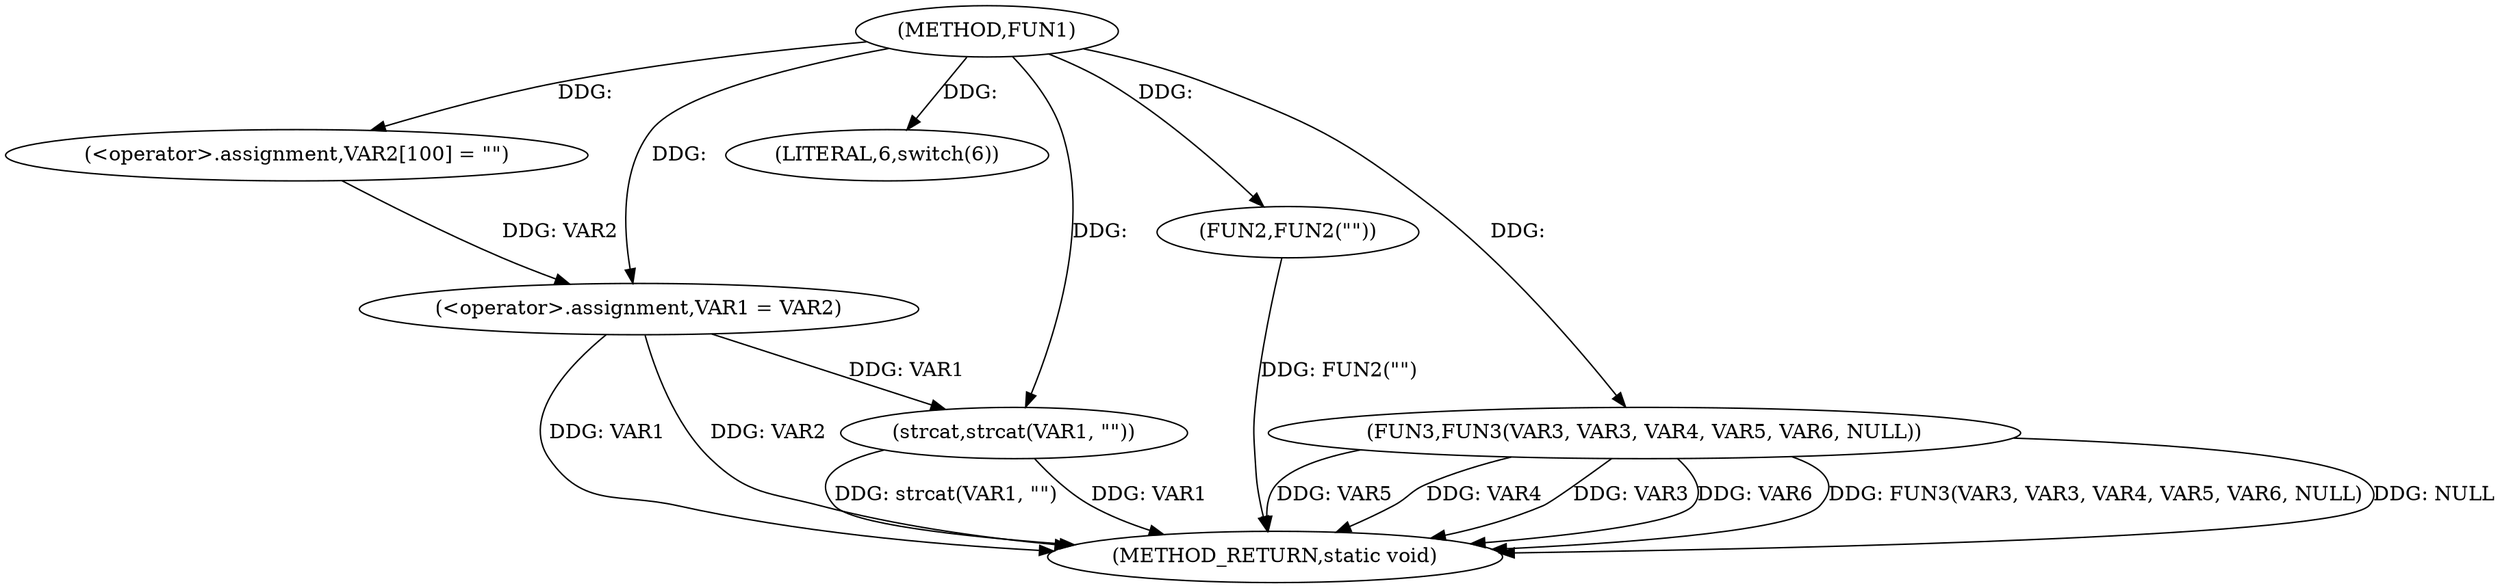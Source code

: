digraph FUN1 {  
"1000100" [label = "(METHOD,FUN1)" ]
"1000129" [label = "(METHOD_RETURN,static void)" ]
"1000104" [label = "(<operator>.assignment,VAR2[100] = \"\")" ]
"1000107" [label = "(<operator>.assignment,VAR1 = VAR2)" ]
"1000111" [label = "(LITERAL,6,switch(6))" ]
"1000114" [label = "(strcat,strcat(VAR1, \"\"))" ]
"1000119" [label = "(FUN2,FUN2(\"\"))" ]
"1000122" [label = "(FUN3,FUN3(VAR3, VAR3, VAR4, VAR5, VAR6, NULL))" ]
  "1000122" -> "1000129"  [ label = "DDG: VAR5"] 
  "1000122" -> "1000129"  [ label = "DDG: VAR4"] 
  "1000107" -> "1000129"  [ label = "DDG: VAR1"] 
  "1000114" -> "1000129"  [ label = "DDG: strcat(VAR1, \"\")"] 
  "1000122" -> "1000129"  [ label = "DDG: VAR3"] 
  "1000114" -> "1000129"  [ label = "DDG: VAR1"] 
  "1000122" -> "1000129"  [ label = "DDG: VAR6"] 
  "1000122" -> "1000129"  [ label = "DDG: FUN3(VAR3, VAR3, VAR4, VAR5, VAR6, NULL)"] 
  "1000122" -> "1000129"  [ label = "DDG: NULL"] 
  "1000119" -> "1000129"  [ label = "DDG: FUN2(\"\")"] 
  "1000107" -> "1000129"  [ label = "DDG: VAR2"] 
  "1000100" -> "1000104"  [ label = "DDG: "] 
  "1000104" -> "1000107"  [ label = "DDG: VAR2"] 
  "1000100" -> "1000107"  [ label = "DDG: "] 
  "1000100" -> "1000111"  [ label = "DDG: "] 
  "1000107" -> "1000114"  [ label = "DDG: VAR1"] 
  "1000100" -> "1000114"  [ label = "DDG: "] 
  "1000100" -> "1000119"  [ label = "DDG: "] 
  "1000100" -> "1000122"  [ label = "DDG: "] 
}
